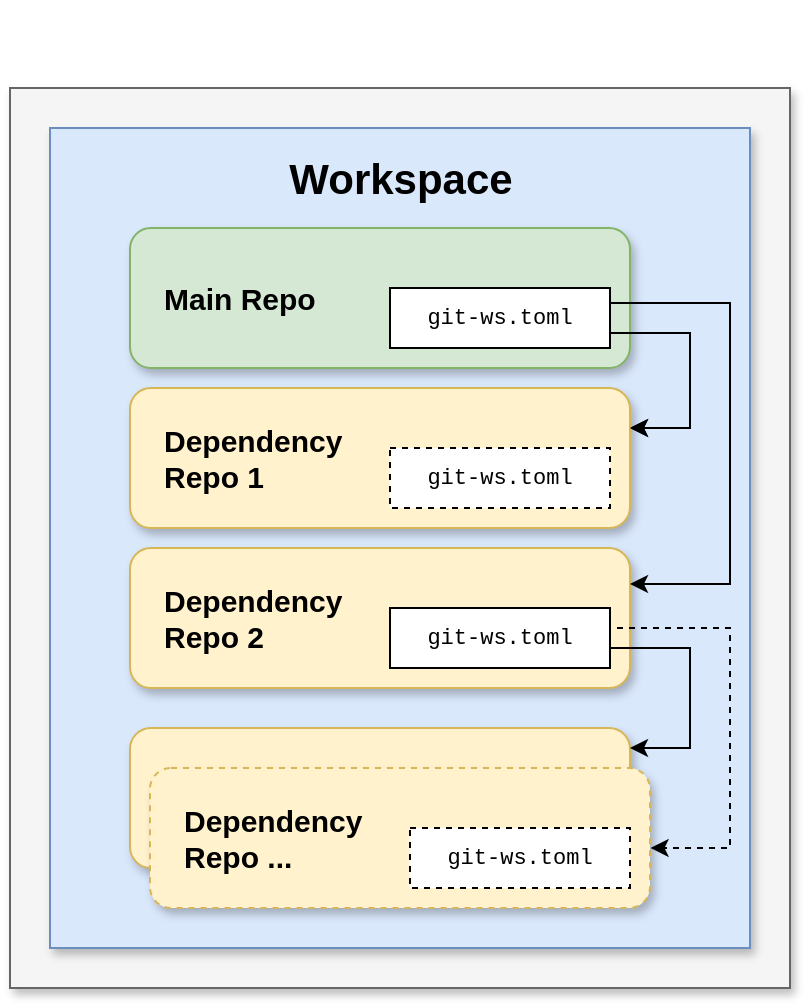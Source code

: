 <mxfile version="20.2.8" type="device"><diagram id="mV30FIOhVFsqBpWguB3d" name="Page-1"><mxGraphModel dx="702" dy="381" grid="1" gridSize="10" guides="1" tooltips="1" connect="1" arrows="1" fold="1" page="1" pageScale="1" pageWidth="827" pageHeight="1169" math="0" shadow="0"><root><mxCell id="0"/><mxCell id="1" parent="0"/><mxCell id="YtCwQHsG44BGMk4749ge-2" value="" style="rounded=0;whiteSpace=wrap;html=1;fillColor=#f5f5f5;fontColor=#333333;strokeColor=#666666;shadow=1;" parent="1" vertex="1"><mxGeometry x="140" y="60" width="390" height="450" as="geometry"/></mxCell><mxCell id="wikBhwUIcPSnmxnAq4fH-1" value="&lt;h1&gt;&lt;br&gt;&lt;/h1&gt;" style="whiteSpace=wrap;html=1;align=center;imageVerticalAlign=middle;direction=east;labelPosition=center;verticalLabelPosition=top;verticalAlign=bottom;fillColor=#dae8fc;strokeColor=#6c8ebf;movableLabel=1;shadow=1;" parent="1" vertex="1"><mxGeometry x="160" y="80" width="350" height="410" as="geometry"/></mxCell><mxCell id="wikBhwUIcPSnmxnAq4fH-2" value="Main Repo" style="rounded=1;whiteSpace=wrap;html=1;fillColor=#d5e8d4;strokeColor=#82b366;fontStyle=1;shadow=1;align=left;spacingLeft=15;fontSize=15;" parent="1" vertex="1"><mxGeometry x="200" y="130" width="250" height="70" as="geometry"/></mxCell><mxCell id="IzIaaudmxsaxIcaftgT--3" value="&lt;h1 style=&quot;font-size: 21px;&quot;&gt;&lt;font style=&quot;font-size: 21px;&quot;&gt;Workspace&lt;/font&gt;&lt;/h1&gt;" style="text;html=1;resizable=0;autosize=1;align=center;verticalAlign=middle;points=[];fillColor=none;strokeColor=none;rounded=0;fontSize=21;" parent="1" vertex="1"><mxGeometry x="265" y="70" width="140" height="70" as="geometry"/></mxCell><mxCell id="ttdWYhtN2xAkVLEkkezq-6" style="edgeStyle=orthogonalEdgeStyle;rounded=0;orthogonalLoop=1;jettySize=auto;html=1;fontFamily=Courier New;fontSize=15;exitX=1;exitY=0.75;exitDx=0;exitDy=0;" parent="1" source="ttdWYhtN2xAkVLEkkezq-1" target="ttdWYhtN2xAkVLEkkezq-4" edge="1"><mxGeometry relative="1" as="geometry"><Array as="points"><mxPoint x="480" y="183"/><mxPoint x="480" y="230"/></Array></mxGeometry></mxCell><mxCell id="ttdWYhtN2xAkVLEkkezq-1" value="git-ws.toml" style="rounded=0;whiteSpace=wrap;html=1;fontFamily=Courier New;fontSize=11;" parent="1" vertex="1"><mxGeometry x="330" y="160" width="110" height="30" as="geometry"/></mxCell><mxCell id="ttdWYhtN2xAkVLEkkezq-4" value="Dependency&lt;br&gt;Repo 1" style="rounded=1;whiteSpace=wrap;html=1;fillColor=#fff2cc;strokeColor=#d6b656;fontStyle=1;shadow=1;align=left;spacingLeft=15;fontSize=15;" parent="1" vertex="1"><mxGeometry x="200" y="210" width="250" height="70" as="geometry"/></mxCell><mxCell id="ttdWYhtN2xAkVLEkkezq-5" value="git-ws.toml" style="rounded=0;whiteSpace=wrap;html=1;fontFamily=Courier New;dashed=1;fontSize=11;" parent="1" vertex="1"><mxGeometry x="330" y="240" width="110" height="30" as="geometry"/></mxCell><mxCell id="ttdWYhtN2xAkVLEkkezq-7" value="Dependency&lt;br&gt;Repo 2" style="rounded=1;whiteSpace=wrap;html=1;fillColor=#fff2cc;strokeColor=#d6b656;fontStyle=1;shadow=1;align=left;spacingLeft=15;fontSize=15;" parent="1" vertex="1"><mxGeometry x="200" y="290" width="250" height="70" as="geometry"/></mxCell><mxCell id="ttdWYhtN2xAkVLEkkezq-8" value="git-ws.toml" style="rounded=0;whiteSpace=wrap;html=1;fontFamily=Courier New;fontSize=11;" parent="1" vertex="1"><mxGeometry x="330" y="320" width="110" height="30" as="geometry"/></mxCell><mxCell id="ttdWYhtN2xAkVLEkkezq-9" style="edgeStyle=orthogonalEdgeStyle;rounded=0;orthogonalLoop=1;jettySize=auto;html=1;entryX=1;entryY=0.25;entryDx=0;entryDy=0;fontFamily=Courier New;fontSize=15;exitX=1;exitY=0.25;exitDx=0;exitDy=0;" parent="1" source="ttdWYhtN2xAkVLEkkezq-1" target="ttdWYhtN2xAkVLEkkezq-7" edge="1"><mxGeometry relative="1" as="geometry"><mxPoint x="440" y="260" as="sourcePoint"/><mxPoint x="450" y="330" as="targetPoint"/><Array as="points"><mxPoint x="500" y="167"/><mxPoint x="500" y="308"/><mxPoint x="450" y="308"/></Array></mxGeometry></mxCell><mxCell id="ttdWYhtN2xAkVLEkkezq-10" value="Dependency&lt;br&gt;Repo ..." style="rounded=1;whiteSpace=wrap;html=1;fillColor=#fff2cc;strokeColor=#d6b656;fontStyle=1;shadow=1;align=left;spacingLeft=15;fontSize=15;" parent="1" vertex="1"><mxGeometry x="200" y="380" width="250" height="70" as="geometry"/></mxCell><mxCell id="ttdWYhtN2xAkVLEkkezq-11" value="git-ws.toml" style="rounded=0;whiteSpace=wrap;html=1;fontFamily=Courier New;dashed=1;" parent="1" vertex="1"><mxGeometry x="330" y="420" width="110" height="30" as="geometry"/></mxCell><mxCell id="ttdWYhtN2xAkVLEkkezq-12" style="edgeStyle=orthogonalEdgeStyle;rounded=0;orthogonalLoop=1;jettySize=auto;html=1;fontFamily=Courier New;fontSize=15;exitX=1;exitY=0.75;exitDx=0;exitDy=0;" parent="1" source="ttdWYhtN2xAkVLEkkezq-1" target="ttdWYhtN2xAkVLEkkezq-4" edge="1"><mxGeometry relative="1" as="geometry"><mxPoint x="440" y="182.5" as="sourcePoint"/><mxPoint x="450" y="230" as="targetPoint"/><Array as="points"><mxPoint x="480" y="183"/><mxPoint x="480" y="230"/></Array></mxGeometry></mxCell><mxCell id="ttdWYhtN2xAkVLEkkezq-13" style="edgeStyle=orthogonalEdgeStyle;rounded=0;orthogonalLoop=1;jettySize=auto;html=1;fontFamily=Courier New;fontSize=15;exitX=1;exitY=0.75;exitDx=0;exitDy=0;" parent="1" target="ttdWYhtN2xAkVLEkkezq-10" edge="1"><mxGeometry relative="1" as="geometry"><mxPoint x="440" y="340.01" as="sourcePoint"/><mxPoint x="450" y="400" as="targetPoint"/><Array as="points"><mxPoint x="480" y="340"/><mxPoint x="480" y="390"/></Array></mxGeometry></mxCell><mxCell id="ttdWYhtN2xAkVLEkkezq-14" value="Dependency&lt;br&gt;Repo ..." style="rounded=1;whiteSpace=wrap;html=1;fillColor=#fff2cc;strokeColor=#d6b656;fontStyle=1;shadow=1;align=left;spacingLeft=15;fontSize=15;dashed=1;" parent="1" vertex="1"><mxGeometry x="210" y="400" width="250" height="70" as="geometry"/></mxCell><mxCell id="ttdWYhtN2xAkVLEkkezq-15" value="git-ws.toml" style="rounded=0;whiteSpace=wrap;html=1;fontFamily=Courier New;dashed=1;fontSize=11;" parent="1" vertex="1"><mxGeometry x="340" y="430" width="110" height="30" as="geometry"/></mxCell><mxCell id="ttdWYhtN2xAkVLEkkezq-16" style="edgeStyle=orthogonalEdgeStyle;rounded=0;orthogonalLoop=1;jettySize=auto;html=1;fontFamily=Courier New;fontSize=15;exitX=1;exitY=0.25;exitDx=0;exitDy=0;entryX=1.001;entryY=0.565;entryDx=0;entryDy=0;entryPerimeter=0;dashed=1;" parent="1" source="ttdWYhtN2xAkVLEkkezq-8" target="ttdWYhtN2xAkVLEkkezq-14" edge="1"><mxGeometry relative="1" as="geometry"><mxPoint x="460" y="329.98" as="sourcePoint"/><mxPoint x="470" y="379.999" as="targetPoint"/><Array as="points"><mxPoint x="440" y="330"/><mxPoint x="500" y="330"/><mxPoint x="500" y="440"/><mxPoint x="460" y="440"/></Array></mxGeometry></mxCell></root></mxGraphModel></diagram></mxfile>